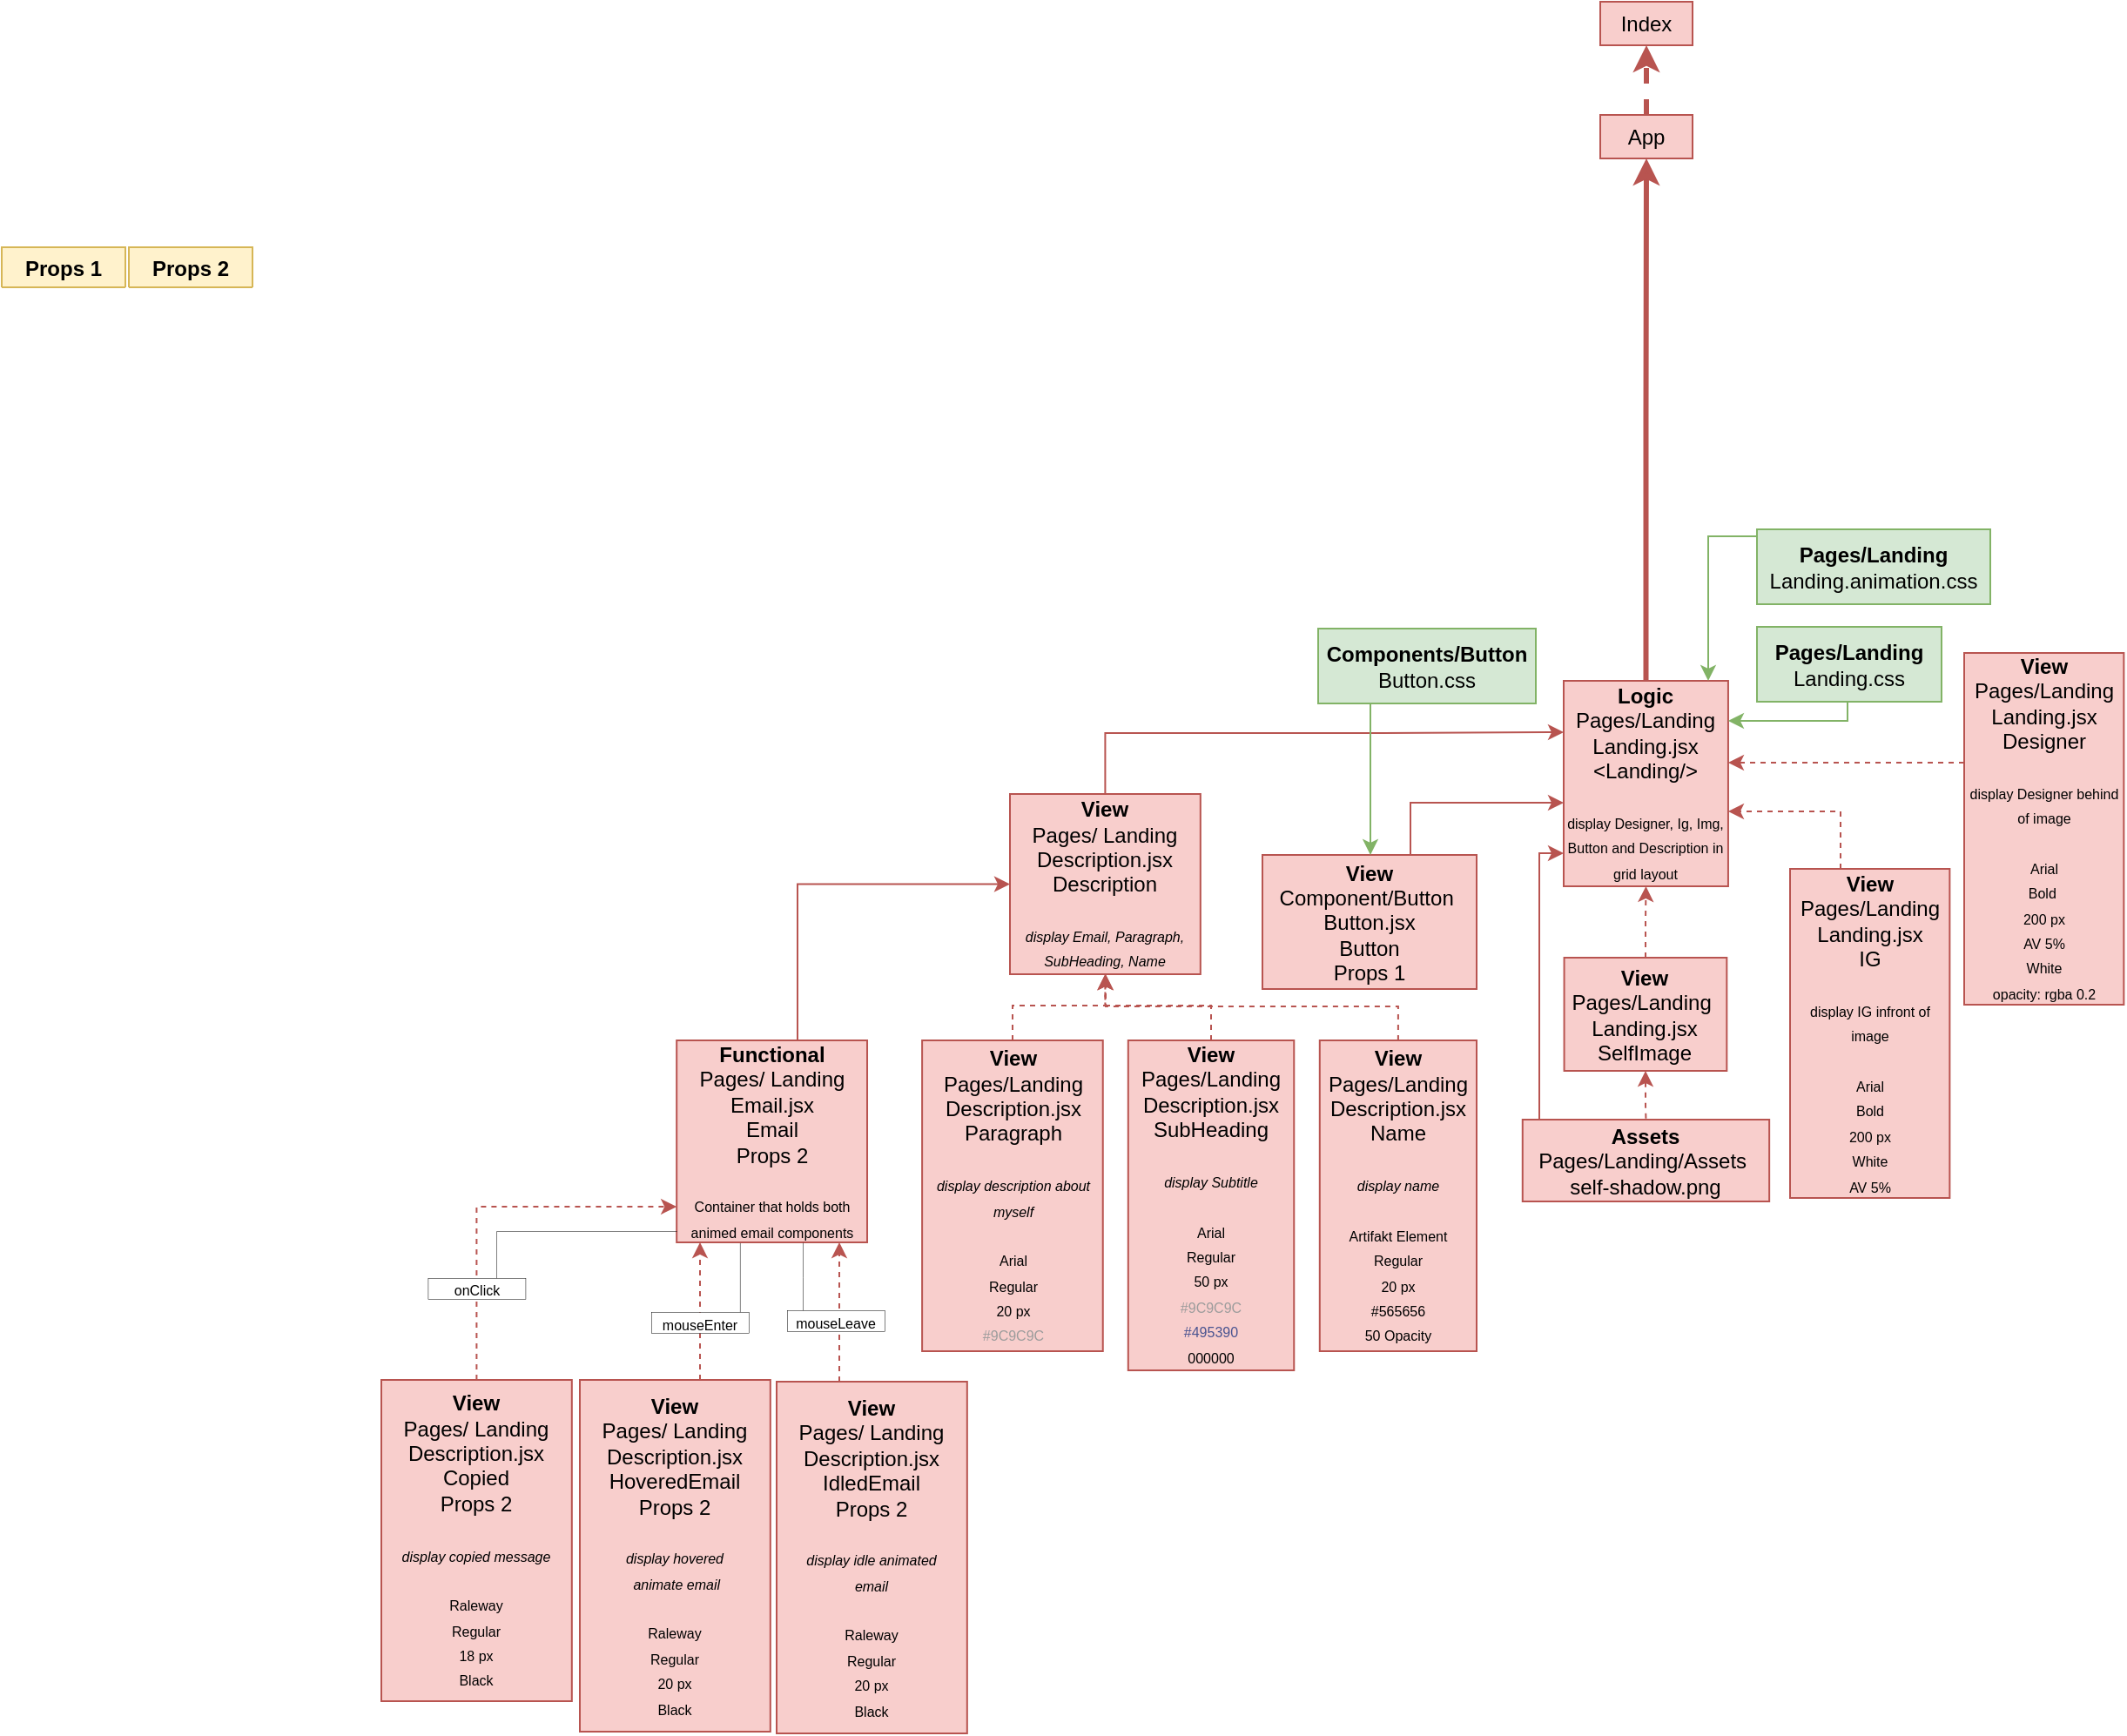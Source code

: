 <mxfile version="16.5.1" type="device"><diagram id="cFOZOIC72-pHiuxB3sqV" name="Page-1"><mxGraphModel dx="1344" dy="1418" grid="0" gridSize="10" guides="1" tooltips="1" connect="1" arrows="1" fold="1" page="0" pageScale="1" pageWidth="850" pageHeight="1100" background="none" math="0" shadow="0"><root><mxCell id="0"/><mxCell id="1" parent="0"/><mxCell id="mDYiBMSl4Z8b1BtRQU-R-2" value="" style="edgeStyle=orthogonalEdgeStyle;rounded=0;orthogonalLoop=1;jettySize=auto;html=1;fillColor=#f8cecc;strokeColor=#b85450;strokeWidth=3;dashed=1;" parent="1" source="mDYiBMSl4Z8b1BtRQU-R-1" target="A9FlnMYe5ykQsHilOMoN-1" edge="1"><mxGeometry relative="1" as="geometry"/></mxCell><mxCell id="A9FlnMYe5ykQsHilOMoN-1" value="Index" style="rounded=0;whiteSpace=wrap;html=1;fillColor=#f8cecc;strokeColor=#b85450;" parent="1" vertex="1"><mxGeometry x="354" y="-364" width="53" height="25" as="geometry"/></mxCell><mxCell id="mDYiBMSl4Z8b1BtRQU-R-6" value="" style="edgeStyle=orthogonalEdgeStyle;rounded=0;orthogonalLoop=1;jettySize=auto;html=1;fillColor=#f8cecc;strokeColor=#b85450;strokeWidth=3;" parent="1" source="mDYiBMSl4Z8b1BtRQU-R-5" target="mDYiBMSl4Z8b1BtRQU-R-1" edge="1"><mxGeometry relative="1" as="geometry"/></mxCell><mxCell id="mDYiBMSl4Z8b1BtRQU-R-1" value="App" style="rounded=0;whiteSpace=wrap;html=1;fillColor=#f8cecc;strokeColor=#b85450;" parent="1" vertex="1"><mxGeometry x="354" y="-299" width="53" height="25" as="geometry"/></mxCell><mxCell id="mDYiBMSl4Z8b1BtRQU-R-5" value="&lt;b&gt;Logic&lt;/b&gt;&lt;br&gt;Pages/Landing&lt;br&gt;Landing.jsx &amp;lt;Landing/&amp;gt;&lt;br&gt;&lt;br&gt;&lt;font style=&quot;font-size: 8px&quot;&gt;display Designer, Ig, Img, Button and Description in grid layout&lt;/font&gt;" style="rounded=0;whiteSpace=wrap;html=1;fillColor=#f8cecc;strokeColor=#b85450;" parent="1" vertex="1"><mxGeometry x="333" y="26" width="94.47" height="118" as="geometry"/></mxCell><mxCell id="x-eTrsKcbJd0XROmDZHk-107" style="edgeStyle=orthogonalEdgeStyle;rounded=0;orthogonalLoop=1;jettySize=auto;html=1;fontSize=8;fontColor=#FFFFCC;startArrow=none;startFill=0;endArrow=classic;endFill=1;strokeWidth=1;fillColor=#f8cecc;strokeColor=#b85450;" parent="1" source="mDYiBMSl4Z8b1BtRQU-R-10" target="mDYiBMSl4Z8b1BtRQU-R-5" edge="1"><mxGeometry relative="1" as="geometry"><Array as="points"><mxPoint x="319" y="125"/></Array></mxGeometry></mxCell><mxCell id="mDYiBMSl4Z8b1BtRQU-R-10" value="&lt;b&gt;Assets&lt;/b&gt;&lt;br&gt;Pages/Landing/Assets&lt;b&gt;&amp;nbsp;&lt;/b&gt;&lt;br&gt;self-shadow.png" style="rounded=0;whiteSpace=wrap;html=1;fillColor=#f8cecc;strokeColor=#b85450;" parent="1" vertex="1"><mxGeometry x="309.39" y="278" width="141.69" height="47" as="geometry"/></mxCell><mxCell id="x-eTrsKcbJd0XROmDZHk-91" style="edgeStyle=orthogonalEdgeStyle;rounded=0;orthogonalLoop=1;jettySize=auto;html=1;fontSize=8;startArrow=none;startFill=0;endArrow=classic;endFill=1;fillColor=#f8cecc;strokeColor=#b85450;dashed=1;" parent="1" source="mDYiBMSl4Z8b1BtRQU-R-16" target="mDYiBMSl4Z8b1BtRQU-R-5" edge="1"><mxGeometry relative="1" as="geometry"><Array as="points"><mxPoint x="492" y="101"/></Array></mxGeometry></mxCell><mxCell id="mDYiBMSl4Z8b1BtRQU-R-16" value="&lt;b&gt;View&lt;/b&gt;&lt;br&gt;Pages/Landing&lt;br&gt;Landing.jsx&lt;br&gt;IG&lt;br&gt;&lt;br&gt;&lt;font style=&quot;font-size: 8px&quot;&gt;display IG infront of image&lt;br&gt;&lt;br&gt;&lt;/font&gt;&lt;font style=&quot;font-size: 8px&quot;&gt;Arial&lt;br&gt;Bold&lt;br&gt;200 px&lt;br&gt;White&lt;br&gt;AV 5%&lt;br&gt;&lt;/font&gt;" style="rounded=0;whiteSpace=wrap;html=1;fillColor=#f8cecc;strokeColor=#b85450;" parent="1" vertex="1"><mxGeometry x="463" y="134" width="91.68" height="189" as="geometry"/></mxCell><mxCell id="x-eTrsKcbJd0XROmDZHk-85" style="edgeStyle=orthogonalEdgeStyle;rounded=0;orthogonalLoop=1;jettySize=auto;html=1;fontSize=8;startArrow=none;startFill=0;endArrow=classic;endFill=1;fillColor=#f8cecc;strokeColor=#b85450;" parent="1" source="mDYiBMSl4Z8b1BtRQU-R-18" target="mDYiBMSl4Z8b1BtRQU-R-5" edge="1"><mxGeometry relative="1" as="geometry"><Array as="points"><mxPoint x="245" y="96"/></Array></mxGeometry></mxCell><mxCell id="mDYiBMSl4Z8b1BtRQU-R-18" value="&lt;b&gt;View&lt;/b&gt;&lt;br&gt;Component/Button&amp;nbsp;&lt;br&gt;Button.jsx&lt;br&gt;Button&lt;br&gt;Props 1" style="rounded=0;whiteSpace=wrap;html=1;fillColor=#f8cecc;strokeColor=#b85450;" parent="1" vertex="1"><mxGeometry x="160" y="126" width="123" height="77" as="geometry"/></mxCell><mxCell id="x-eTrsKcbJd0XROmDZHk-46" style="edgeStyle=orthogonalEdgeStyle;rounded=0;orthogonalLoop=1;jettySize=auto;html=1;entryX=0.5;entryY=0;entryDx=0;entryDy=0;startArrow=classic;startFill=1;endArrow=none;endFill=0;fillColor=#f8cecc;strokeColor=#b85450;dashed=1;" parent="1" source="x-eTrsKcbJd0XROmDZHk-32" target="mDYiBMSl4Z8b1BtRQU-R-10" edge="1"><mxGeometry relative="1" as="geometry"><Array as="points"/></mxGeometry></mxCell><mxCell id="x-eTrsKcbJd0XROmDZHk-83" style="edgeStyle=orthogonalEdgeStyle;rounded=0;orthogonalLoop=1;jettySize=auto;html=1;fontSize=8;startArrow=none;startFill=0;endArrow=classic;endFill=1;fillColor=#f8cecc;strokeColor=#b85450;dashed=1;" parent="1" source="x-eTrsKcbJd0XROmDZHk-32" target="mDYiBMSl4Z8b1BtRQU-R-5" edge="1"><mxGeometry relative="1" as="geometry"/></mxCell><mxCell id="x-eTrsKcbJd0XROmDZHk-32" value="&lt;b&gt;View&lt;br&gt;&lt;/b&gt;Pages/Landing&amp;nbsp;&lt;br&gt;Landing.jsx&lt;br&gt;SelfImage" style="rounded=0;whiteSpace=wrap;html=1;fillColor=#f8cecc;strokeColor=#b85450;" parent="1" vertex="1"><mxGeometry x="333.29" y="185" width="93.37" height="65" as="geometry"/></mxCell><mxCell id="x-eTrsKcbJd0XROmDZHk-39" value="Props 1" style="swimlane;rounded=1;shadow=0;glass=0;sketch=0;strokeWidth=1;fillColor=#fff2cc;strokeColor=#d6b656;align=center;" parent="1" vertex="1" collapsed="1"><mxGeometry x="-564" y="-223" width="71" height="23" as="geometry"><mxRectangle x="-564" y="-223" width="104" height="57" as="alternateBounds"/></mxGeometry></mxCell><mxCell id="x-eTrsKcbJd0XROmDZHk-42" value="content: &quot;Explore&quot;" style="text;html=1;strokeColor=#d6b656;fillColor=#fff2cc;align=center;verticalAlign=middle;whiteSpace=wrap;rounded=0;shadow=0;glass=0;sketch=0;" parent="x-eTrsKcbJd0XROmDZHk-39" vertex="1"><mxGeometry y="24" width="104" height="37" as="geometry"/></mxCell><mxCell id="x-eTrsKcbJd0XROmDZHk-87" style="edgeStyle=orthogonalEdgeStyle;rounded=0;orthogonalLoop=1;jettySize=auto;html=1;fontSize=8;startArrow=none;startFill=0;endArrow=classic;endFill=1;fillColor=#f8cecc;strokeColor=#b85450;dashed=1;" parent="1" source="x-eTrsKcbJd0XROmDZHk-80" target="mDYiBMSl4Z8b1BtRQU-R-5" edge="1"><mxGeometry relative="1" as="geometry"><Array as="points"><mxPoint x="472" y="73"/><mxPoint x="472" y="73"/></Array></mxGeometry></mxCell><mxCell id="x-eTrsKcbJd0XROmDZHk-80" value="&lt;b&gt;View&lt;/b&gt;&lt;br&gt;Pages/Landing&lt;br&gt;Landing.jsx&lt;br&gt;Designer&lt;br&gt;&lt;br&gt;&lt;font style=&quot;font-size: 8px&quot;&gt;display Designer behind of image&lt;/font&gt;&lt;br&gt;&lt;font style=&quot;font-size: 8px&quot;&gt;&lt;br&gt;Arial&lt;br&gt;Bold&amp;nbsp;&lt;br&gt;200 px&lt;br&gt;AV 5%&lt;br&gt;White&lt;br&gt;opacity: rgba 0.2&lt;br&gt;&lt;/font&gt;" style="rounded=0;whiteSpace=wrap;html=1;fillColor=#f8cecc;strokeColor=#b85450;" parent="1" vertex="1"><mxGeometry x="563" y="10" width="91.68" height="202" as="geometry"/></mxCell><mxCell id="x-eTrsKcbJd0XROmDZHk-90" style="edgeStyle=orthogonalEdgeStyle;rounded=0;orthogonalLoop=1;jettySize=auto;html=1;fontSize=8;startArrow=none;startFill=0;endArrow=classic;endFill=1;fillColor=#d5e8d4;strokeColor=#82b366;" parent="1" source="x-eTrsKcbJd0XROmDZHk-88" target="mDYiBMSl4Z8b1BtRQU-R-5" edge="1"><mxGeometry relative="1" as="geometry"><Array as="points"><mxPoint x="496" y="49"/></Array></mxGeometry></mxCell><mxCell id="x-eTrsKcbJd0XROmDZHk-88" value="&lt;span style=&quot;font-size: 12px&quot;&gt;&lt;b&gt;Pages/Landing&lt;/b&gt;&lt;br&gt;Landing.css&lt;/span&gt;&lt;font style=&quot;font-size: 8px&quot;&gt;&lt;br&gt;&lt;/font&gt;" style="rounded=0;whiteSpace=wrap;html=1;shadow=0;glass=0;sketch=0;fontSize=8;strokeWidth=1;fillColor=#d5e8d4;strokeColor=#82b366;" parent="1" vertex="1"><mxGeometry x="444" y="-5" width="106" height="43" as="geometry"/></mxCell><mxCell id="x-eTrsKcbJd0XROmDZHk-99" style="edgeStyle=orthogonalEdgeStyle;rounded=0;orthogonalLoop=1;jettySize=auto;html=1;fontSize=8;startArrow=none;startFill=0;endArrow=classic;endFill=1;strokeWidth=1;fillColor=#f8cecc;strokeColor=#b85450;dashed=1;" parent="1" source="x-eTrsKcbJd0XROmDZHk-92" target="x-eTrsKcbJd0XROmDZHk-97" edge="1"><mxGeometry relative="1" as="geometry"/></mxCell><mxCell id="x-eTrsKcbJd0XROmDZHk-92" value="&lt;b&gt;View&lt;/b&gt;&lt;br&gt;Pages/Landing&lt;br&gt;Description.jsx&lt;br&gt;Paragraph&lt;br&gt;&lt;font style=&quot;font-size: 8px&quot;&gt;&lt;br&gt;&lt;i&gt;display description about myself&lt;/i&gt;&lt;br&gt;&lt;br&gt;Arial&lt;br&gt;Regular&lt;br&gt;20 px&lt;br&gt;&lt;font color=&quot;#9c9c9c&quot;&gt;#9C9C9C&lt;/font&gt;&lt;br&gt;&lt;/font&gt;" style="rounded=0;whiteSpace=wrap;html=1;fillColor=#f8cecc;strokeColor=#b85450;" parent="1" vertex="1"><mxGeometry x="-35.44" y="232.5" width="103.81" height="178.5" as="geometry"/></mxCell><mxCell id="wHBAZ8LIvhq0537W4NR_-15" style="edgeStyle=orthogonalEdgeStyle;rounded=0;orthogonalLoop=1;jettySize=auto;html=1;startArrow=none;startFill=0;endArrow=classic;endFill=1;fillColor=#f8cecc;strokeColor=#b85450;dashed=1;" parent="1" source="x-eTrsKcbJd0XROmDZHk-93" target="wHBAZ8LIvhq0537W4NR_-10" edge="1"><mxGeometry relative="1" as="geometry"><Array as="points"><mxPoint x="-163" y="394.5"/><mxPoint x="-163" y="394.5"/></Array></mxGeometry></mxCell><mxCell id="x-eTrsKcbJd0XROmDZHk-93" value="&lt;b&gt;View&lt;/b&gt;&lt;br&gt;Pages/ Landing&lt;br&gt;Description.jsx&lt;br&gt;HoveredEmail&lt;br&gt;&lt;font&gt;Props 2&lt;br&gt;&lt;br&gt;&lt;i style=&quot;font-size: 8px&quot;&gt;display hovered&lt;br&gt;&amp;nbsp;animate email&lt;br&gt;&lt;/i&gt;&lt;br&gt;&lt;span style=&quot;font-size: 8px&quot;&gt;Raleway&lt;/span&gt;&lt;br&gt;&lt;span style=&quot;font-size: 8px&quot;&gt;Regular&lt;/span&gt;&lt;br&gt;&lt;span style=&quot;font-size: 8px&quot;&gt;20 px&lt;/span&gt;&lt;br&gt;&lt;span style=&quot;font-size: 8px&quot;&gt;Black&lt;/span&gt;&lt;br&gt;&lt;/font&gt;" style="rounded=0;whiteSpace=wrap;html=1;fillColor=#f8cecc;strokeColor=#b85450;" parent="1" vertex="1"><mxGeometry x="-232" y="427.5" width="109.41" height="202" as="geometry"/></mxCell><mxCell id="x-eTrsKcbJd0XROmDZHk-100" style="edgeStyle=orthogonalEdgeStyle;rounded=0;orthogonalLoop=1;jettySize=auto;html=1;fontSize=8;startArrow=none;startFill=0;endArrow=classic;endFill=1;strokeWidth=1;fillColor=#f8cecc;strokeColor=#b85450;dashed=1;" parent="1" source="x-eTrsKcbJd0XROmDZHk-94" target="x-eTrsKcbJd0XROmDZHk-97" edge="1"><mxGeometry relative="1" as="geometry"/></mxCell><mxCell id="x-eTrsKcbJd0XROmDZHk-94" value="&lt;b&gt;View&lt;/b&gt;&lt;br&gt;Pages/Landing&lt;br&gt;Description.jsx&lt;br&gt;SubHeading&lt;br&gt;&lt;font style=&quot;font-size: 8px&quot;&gt;&lt;br&gt;&lt;i style=&quot;font-size: 8px&quot;&gt;display Subtitle&lt;br&gt;&lt;/i&gt;&lt;br&gt;&lt;span style=&quot;font-size: 8px&quot;&gt;Arial&lt;/span&gt;&lt;br&gt;&lt;span style=&quot;font-size: 8px&quot;&gt;Regular&lt;/span&gt;&lt;br&gt;&lt;span style=&quot;font-size: 8px&quot;&gt;50 px&lt;/span&gt;&lt;br&gt;&lt;font color=&quot;#9c9c9c&quot; style=&quot;font-size: 8px&quot;&gt;#9C9C9C&lt;br&gt;&lt;/font&gt;&lt;span style=&quot;font-size: 8px&quot;&gt;&lt;font color=&quot;#495390&quot; style=&quot;font-size: 8px&quot;&gt;#495390&lt;br&gt;&lt;/font&gt;&lt;/span&gt;000000&lt;br&gt;&lt;/font&gt;" style="rounded=0;whiteSpace=wrap;html=1;fillColor=#f8cecc;strokeColor=#b85450;" parent="1" vertex="1"><mxGeometry x="82.9" y="232.5" width="95.23" height="189.5" as="geometry"/></mxCell><mxCell id="x-eTrsKcbJd0XROmDZHk-101" style="edgeStyle=orthogonalEdgeStyle;rounded=0;orthogonalLoop=1;jettySize=auto;html=1;fontSize=8;startArrow=none;startFill=0;endArrow=classic;endFill=1;strokeWidth=1;fillColor=#f8cecc;strokeColor=#b85450;dashed=1;" parent="1" source="x-eTrsKcbJd0XROmDZHk-95" target="x-eTrsKcbJd0XROmDZHk-97" edge="1"><mxGeometry relative="1" as="geometry"><Array as="points"><mxPoint x="238" y="213"/><mxPoint x="70" y="213"/></Array></mxGeometry></mxCell><mxCell id="x-eTrsKcbJd0XROmDZHk-95" value="&lt;b&gt;View&lt;/b&gt;&lt;br&gt;Pages/Landing&lt;br&gt;Description.jsx&lt;br&gt;Name&lt;br&gt;&lt;font style=&quot;font-size: 8px&quot;&gt;&lt;br&gt;&lt;i&gt;display name&lt;/i&gt;&lt;br&gt;&lt;br&gt;Artifakt Element&lt;br&gt;Regular&lt;br&gt;20 px&lt;br&gt;#565656&lt;br&gt;50 Opacity&lt;br&gt;&lt;/font&gt;" style="rounded=0;whiteSpace=wrap;html=1;fillColor=#f8cecc;strokeColor=#b85450;" parent="1" vertex="1"><mxGeometry x="192.9" y="232.5" width="90.1" height="178.5" as="geometry"/></mxCell><mxCell id="x-eTrsKcbJd0XROmDZHk-98" style="edgeStyle=orthogonalEdgeStyle;rounded=0;orthogonalLoop=1;jettySize=auto;html=1;entryX=0;entryY=0.25;entryDx=0;entryDy=0;fontSize=8;startArrow=none;startFill=0;endArrow=classic;endFill=1;strokeWidth=1;fillColor=#f8cecc;strokeColor=#b85450;" parent="1" source="x-eTrsKcbJd0XROmDZHk-97" target="mDYiBMSl4Z8b1BtRQU-R-5" edge="1"><mxGeometry relative="1" as="geometry"><Array as="points"><mxPoint x="70" y="56"/><mxPoint x="229" y="56"/></Array></mxGeometry></mxCell><mxCell id="x-eTrsKcbJd0XROmDZHk-97" value="&lt;b&gt;View&lt;/b&gt;&lt;br&gt;Pages/ Landing&lt;br&gt;Description.jsx&lt;br&gt;Description&lt;br&gt;&lt;font style=&quot;font-size: 8px&quot;&gt;&lt;br&gt;&lt;i&gt;display Email, Paragraph, SubHeading, Name&lt;/i&gt;&lt;br&gt;&lt;/font&gt;" style="rounded=0;whiteSpace=wrap;html=1;fillColor=#f8cecc;strokeColor=#b85450;" parent="1" vertex="1"><mxGeometry x="15" y="91" width="109.41" height="103.5" as="geometry"/></mxCell><mxCell id="x-eTrsKcbJd0XROmDZHk-111" style="edgeStyle=orthogonalEdgeStyle;rounded=0;orthogonalLoop=1;jettySize=auto;html=1;fontSize=8;fontColor=#9C9C9C;startArrow=none;startFill=0;endArrow=classic;endFill=1;strokeWidth=1;fillColor=#d5e8d4;strokeColor=#82b366;" parent="1" source="x-eTrsKcbJd0XROmDZHk-108" target="mDYiBMSl4Z8b1BtRQU-R-18" edge="1"><mxGeometry relative="1" as="geometry"><Array as="points"><mxPoint x="222" y="65"/><mxPoint x="222" y="65"/></Array></mxGeometry></mxCell><mxCell id="x-eTrsKcbJd0XROmDZHk-108" value="&lt;span style=&quot;font-size: 12px&quot;&gt;&lt;b&gt;Components/Button&lt;/b&gt;&lt;br&gt;Button.css&lt;/span&gt;&lt;font style=&quot;font-size: 8px&quot;&gt;&lt;br&gt;&lt;/font&gt;" style="rounded=0;whiteSpace=wrap;html=1;shadow=0;glass=0;sketch=0;fontSize=8;strokeWidth=1;fillColor=#d5e8d4;strokeColor=#82b366;" parent="1" vertex="1"><mxGeometry x="192" y="-4" width="125" height="43" as="geometry"/></mxCell><mxCell id="x-eTrsKcbJd0XROmDZHk-113" style="edgeStyle=orthogonalEdgeStyle;rounded=0;orthogonalLoop=1;jettySize=auto;html=1;fontSize=8;fontColor=#9C9C9C;startArrow=none;startFill=0;endArrow=classic;endFill=1;strokeWidth=1;fillColor=#d5e8d4;strokeColor=#82b366;" parent="1" source="x-eTrsKcbJd0XROmDZHk-112" target="mDYiBMSl4Z8b1BtRQU-R-5" edge="1"><mxGeometry relative="1" as="geometry"><Array as="points"><mxPoint x="416" y="-57"/></Array></mxGeometry></mxCell><mxCell id="x-eTrsKcbJd0XROmDZHk-112" value="&lt;span style=&quot;font-size: 12px&quot;&gt;&lt;b&gt;Pages/Landing&lt;/b&gt;&lt;br&gt;Landing.animation.css&lt;/span&gt;&lt;font style=&quot;font-size: 8px&quot;&gt;&lt;br&gt;&lt;/font&gt;" style="rounded=0;whiteSpace=wrap;html=1;shadow=0;glass=0;sketch=0;fontSize=8;strokeWidth=1;fillColor=#d5e8d4;strokeColor=#82b366;" parent="1" vertex="1"><mxGeometry x="444" y="-61" width="134" height="43" as="geometry"/></mxCell><mxCell id="wHBAZ8LIvhq0537W4NR_-16" style="edgeStyle=orthogonalEdgeStyle;rounded=0;orthogonalLoop=1;jettySize=auto;html=1;startArrow=none;startFill=0;endArrow=classic;endFill=1;fillColor=#f8cecc;strokeColor=#b85450;dashed=1;" parent="1" source="wHBAZ8LIvhq0537W4NR_-1" target="wHBAZ8LIvhq0537W4NR_-10" edge="1"><mxGeometry relative="1" as="geometry"><Array as="points"><mxPoint x="-83" y="394.5"/><mxPoint x="-83" y="394.5"/></Array></mxGeometry></mxCell><mxCell id="wHBAZ8LIvhq0537W4NR_-1" value="&lt;b&gt;View&lt;/b&gt;&lt;br&gt;Pages/ Landing&lt;br&gt;Description.jsx&lt;br&gt;IdledEmail&lt;br&gt;Props 2&lt;br&gt;&lt;font&gt;&lt;br&gt;&lt;i style=&quot;font-size: 8px&quot;&gt;display idle animated &lt;br&gt;email&lt;/i&gt;&lt;b&gt;&lt;br&gt;&lt;/b&gt;&lt;br&gt;&lt;span style=&quot;font-size: 8px&quot;&gt;Raleway&lt;/span&gt;&lt;br&gt;&lt;span style=&quot;font-size: 8px&quot;&gt;Regular&lt;/span&gt;&lt;br&gt;&lt;span style=&quot;font-size: 8px&quot;&gt;20 px&lt;/span&gt;&lt;br&gt;&lt;span style=&quot;font-size: 8px&quot;&gt;Black&lt;/span&gt;&lt;br&gt;&lt;/font&gt;" style="rounded=0;whiteSpace=wrap;html=1;fillColor=#f8cecc;strokeColor=#b85450;" parent="1" vertex="1"><mxGeometry x="-119" y="428.5" width="109.41" height="202" as="geometry"/></mxCell><mxCell id="wHBAZ8LIvhq0537W4NR_-14" style="edgeStyle=orthogonalEdgeStyle;rounded=0;orthogonalLoop=1;jettySize=auto;html=1;entryX=0;entryY=0.5;entryDx=0;entryDy=0;startArrow=none;startFill=0;endArrow=classic;endFill=1;fillColor=#f8cecc;strokeColor=#b85450;" parent="1" source="wHBAZ8LIvhq0537W4NR_-10" target="x-eTrsKcbJd0XROmDZHk-97" edge="1"><mxGeometry relative="1" as="geometry"><Array as="points"><mxPoint x="-107" y="143"/></Array></mxGeometry></mxCell><mxCell id="wHBAZ8LIvhq0537W4NR_-10" value="&lt;b&gt;Functional&lt;/b&gt;&lt;br&gt;Pages/ Landing&lt;br&gt;Email.jsx&lt;br&gt;Email&lt;br&gt;Props 2&lt;br&gt;&lt;font style=&quot;font-size: 8px&quot;&gt;&lt;br&gt;Container that holds both animed email components&lt;br&gt;&lt;/font&gt;" style="rounded=0;whiteSpace=wrap;html=1;fillColor=#f8cecc;strokeColor=#b85450;" parent="1" vertex="1"><mxGeometry x="-176.4" y="232.5" width="109.41" height="116" as="geometry"/></mxCell><mxCell id="wHBAZ8LIvhq0537W4NR_-25" style="edgeStyle=orthogonalEdgeStyle;rounded=0;orthogonalLoop=1;jettySize=auto;html=1;entryX=0.332;entryY=1.002;entryDx=0;entryDy=0;entryPerimeter=0;fontSize=8;startArrow=none;startFill=0;endArrow=none;endFill=0;strokeWidth=0.25;" parent="1" source="wHBAZ8LIvhq0537W4NR_-19" target="wHBAZ8LIvhq0537W4NR_-10" edge="1"><mxGeometry relative="1" as="geometry"><Array as="points"><mxPoint x="-140" y="393.5"/><mxPoint x="-140" y="393.5"/></Array></mxGeometry></mxCell><mxCell id="wHBAZ8LIvhq0537W4NR_-19" value="&lt;font style=&quot;font-size: 8px&quot;&gt;mouseEnter&lt;/font&gt;" style="rounded=0;whiteSpace=wrap;html=1;strokeWidth=0.25;" parent="1" vertex="1"><mxGeometry x="-191" y="388.5" width="56" height="12" as="geometry"/></mxCell><mxCell id="wHBAZ8LIvhq0537W4NR_-26" style="edgeStyle=orthogonalEdgeStyle;rounded=0;orthogonalLoop=1;jettySize=auto;html=1;fontSize=8;startArrow=none;startFill=0;endArrow=none;endFill=0;strokeWidth=0.25;" parent="1" source="wHBAZ8LIvhq0537W4NR_-21" target="wHBAZ8LIvhq0537W4NR_-10" edge="1"><mxGeometry relative="1" as="geometry"><Array as="points"><mxPoint x="-104" y="368.5"/><mxPoint x="-104" y="368.5"/></Array></mxGeometry></mxCell><mxCell id="wHBAZ8LIvhq0537W4NR_-21" value="&lt;font style=&quot;font-size: 8px&quot;&gt;mouseLeave&lt;/font&gt;" style="rounded=0;whiteSpace=wrap;html=1;strokeWidth=0.25;" parent="1" vertex="1"><mxGeometry x="-113" y="387.5" width="56" height="12" as="geometry"/></mxCell><mxCell id="wHBAZ8LIvhq0537W4NR_-27" value="Props 2" style="swimlane;rounded=1;shadow=0;glass=0;sketch=0;strokeWidth=1;fillColor=#fff2cc;strokeColor=#d6b656;align=center;" parent="1" vertex="1" collapsed="1"><mxGeometry x="-491" y="-223" width="71" height="23" as="geometry"><mxRectangle x="-491" y="-223" width="234" height="61" as="alternateBounds"/></mxGeometry></mxCell><mxCell id="wHBAZ8LIvhq0537W4NR_-28" value="email: &quot;tuyenminhkhong@live.co.uk&quot;" style="text;html=1;strokeColor=#d6b656;fillColor=#fff2cc;align=center;verticalAlign=middle;whiteSpace=wrap;rounded=0;shadow=0;glass=0;sketch=0;" parent="wHBAZ8LIvhq0537W4NR_-27" vertex="1"><mxGeometry y="24" width="234" height="37" as="geometry"/></mxCell><mxCell id="QqIE9RJFBkKYcwH__Y4C-3" style="edgeStyle=orthogonalEdgeStyle;rounded=0;orthogonalLoop=1;jettySize=auto;html=1;dashed=1;fillColor=#f8cecc;strokeColor=#b85450;" edge="1" parent="1" source="QqIE9RJFBkKYcwH__Y4C-1" target="wHBAZ8LIvhq0537W4NR_-10"><mxGeometry relative="1" as="geometry"><Array as="points"><mxPoint x="-291" y="328"/></Array></mxGeometry></mxCell><mxCell id="QqIE9RJFBkKYcwH__Y4C-1" value="&lt;b&gt;View&lt;/b&gt;&lt;br&gt;Pages/ Landing&lt;br&gt;Description.jsx&lt;br&gt;Copied&lt;br&gt;&lt;font&gt;Props 2&lt;br&gt;&lt;br&gt;&lt;i style=&quot;font-size: 8px&quot;&gt;display copied message&lt;br&gt;&lt;/i&gt;&lt;br&gt;&lt;span style=&quot;font-size: 8px&quot;&gt;Raleway&lt;/span&gt;&lt;br&gt;&lt;span style=&quot;font-size: 8px&quot;&gt;Regular&lt;/span&gt;&lt;br&gt;&lt;span style=&quot;font-size: 8px&quot;&gt;18 px&lt;/span&gt;&lt;br&gt;&lt;span style=&quot;font-size: 8px&quot;&gt;Black&lt;/span&gt;&lt;br&gt;&lt;/font&gt;" style="rounded=0;whiteSpace=wrap;html=1;fillColor=#f8cecc;strokeColor=#b85450;" vertex="1" parent="1"><mxGeometry x="-346" y="427.5" width="109.41" height="184.5" as="geometry"/></mxCell><mxCell id="QqIE9RJFBkKYcwH__Y4C-8" style="edgeStyle=orthogonalEdgeStyle;rounded=0;orthogonalLoop=1;jettySize=auto;html=1;strokeWidth=0.25;endArrow=none;endFill=0;" edge="1" parent="1" source="QqIE9RJFBkKYcwH__Y4C-7" target="wHBAZ8LIvhq0537W4NR_-10"><mxGeometry relative="1" as="geometry"><Array as="points"><mxPoint x="-280" y="342"/></Array></mxGeometry></mxCell><mxCell id="QqIE9RJFBkKYcwH__Y4C-7" value="&lt;font style=&quot;font-size: 8px&quot;&gt;onClick&lt;/font&gt;" style="rounded=0;whiteSpace=wrap;html=1;strokeWidth=0.25;" vertex="1" parent="1"><mxGeometry x="-319.29" y="369" width="56" height="12" as="geometry"/></mxCell></root></mxGraphModel></diagram></mxfile>